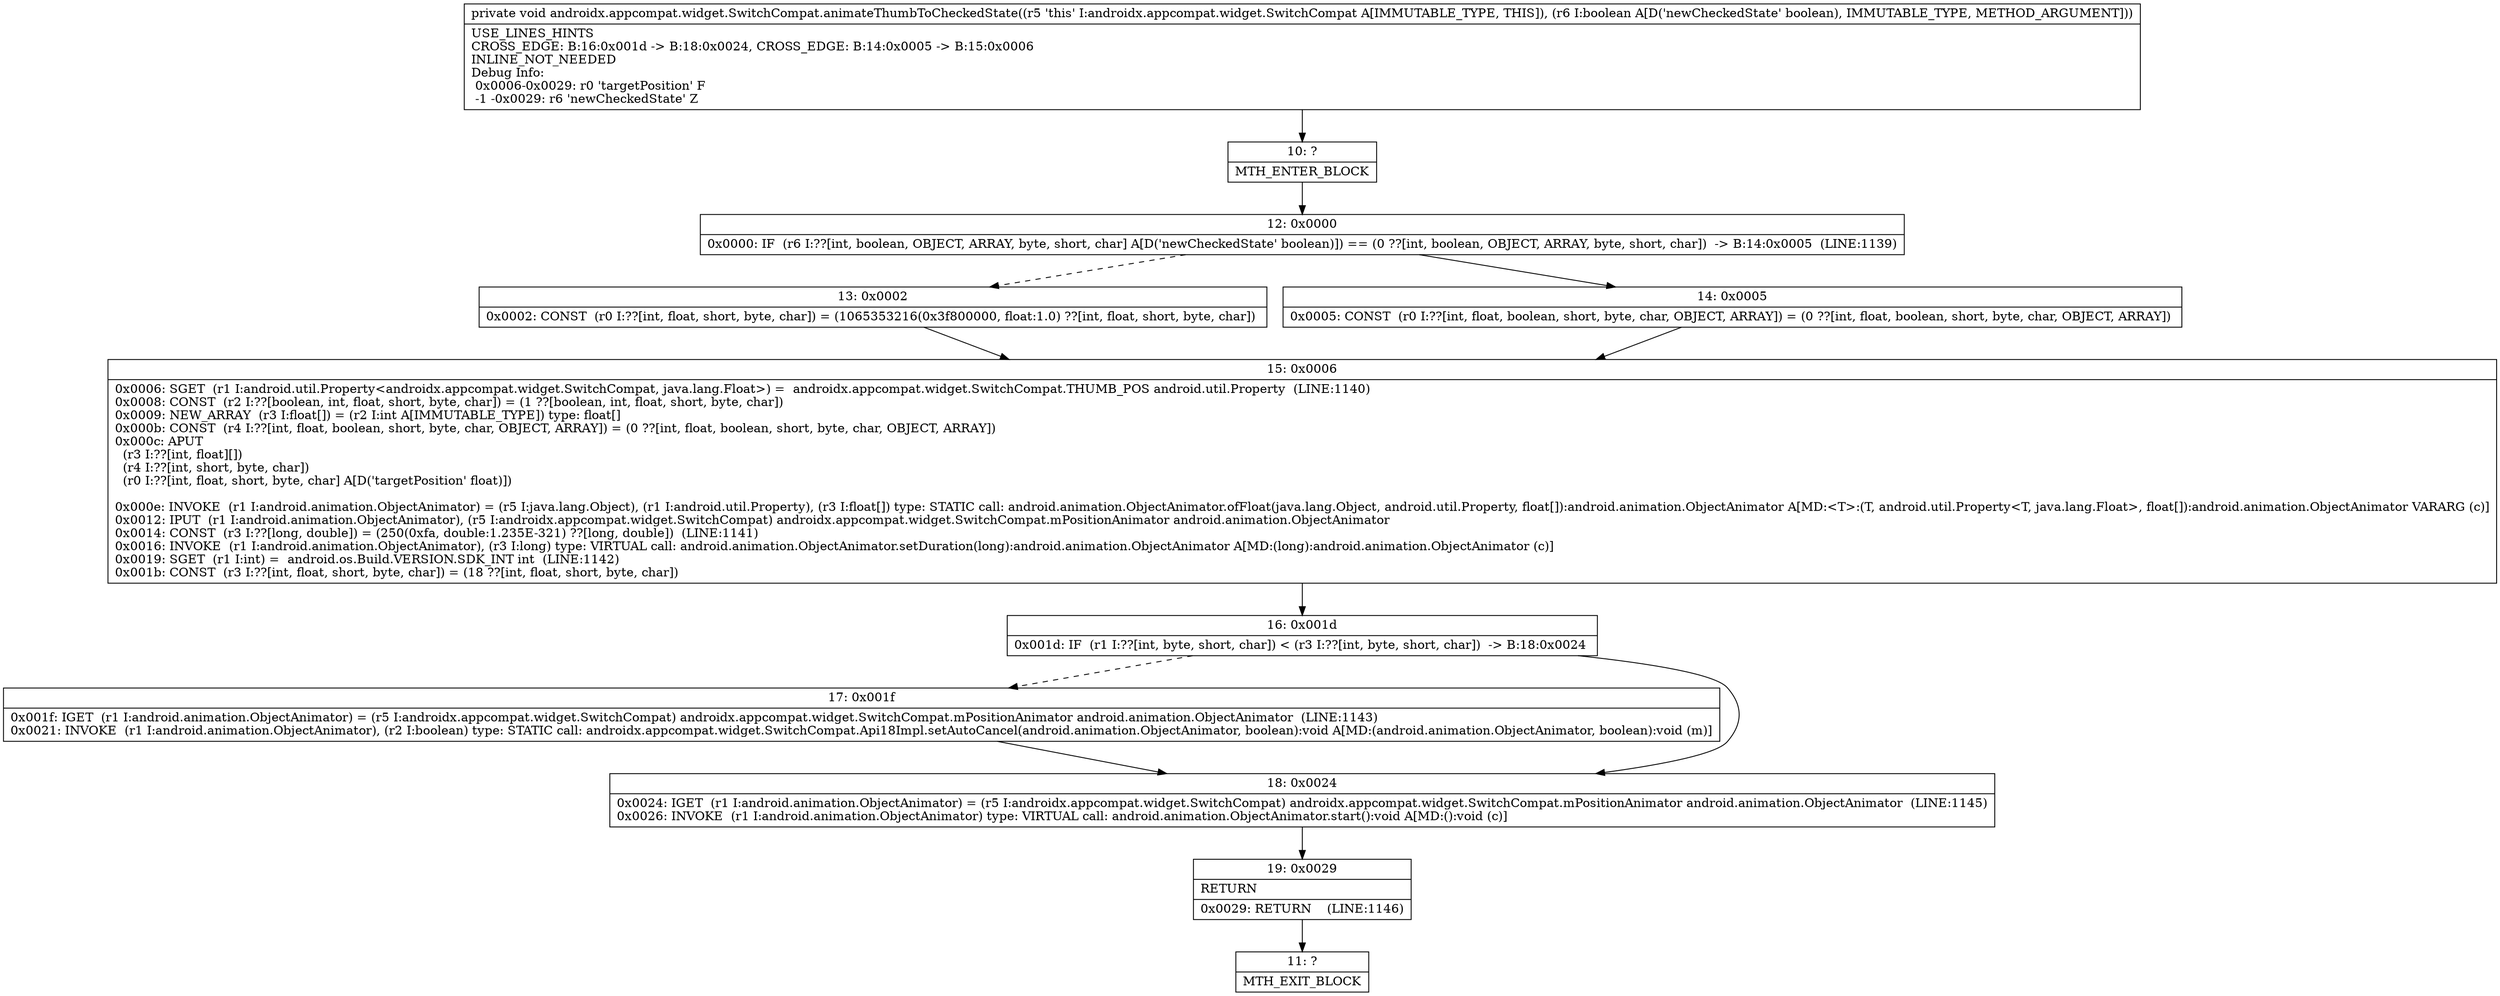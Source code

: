 digraph "CFG forandroidx.appcompat.widget.SwitchCompat.animateThumbToCheckedState(Z)V" {
Node_10 [shape=record,label="{10\:\ ?|MTH_ENTER_BLOCK\l}"];
Node_12 [shape=record,label="{12\:\ 0x0000|0x0000: IF  (r6 I:??[int, boolean, OBJECT, ARRAY, byte, short, char] A[D('newCheckedState' boolean)]) == (0 ??[int, boolean, OBJECT, ARRAY, byte, short, char])  \-\> B:14:0x0005  (LINE:1139)\l}"];
Node_13 [shape=record,label="{13\:\ 0x0002|0x0002: CONST  (r0 I:??[int, float, short, byte, char]) = (1065353216(0x3f800000, float:1.0) ??[int, float, short, byte, char]) \l}"];
Node_15 [shape=record,label="{15\:\ 0x0006|0x0006: SGET  (r1 I:android.util.Property\<androidx.appcompat.widget.SwitchCompat, java.lang.Float\>) =  androidx.appcompat.widget.SwitchCompat.THUMB_POS android.util.Property  (LINE:1140)\l0x0008: CONST  (r2 I:??[boolean, int, float, short, byte, char]) = (1 ??[boolean, int, float, short, byte, char]) \l0x0009: NEW_ARRAY  (r3 I:float[]) = (r2 I:int A[IMMUTABLE_TYPE]) type: float[] \l0x000b: CONST  (r4 I:??[int, float, boolean, short, byte, char, OBJECT, ARRAY]) = (0 ??[int, float, boolean, short, byte, char, OBJECT, ARRAY]) \l0x000c: APUT  \l  (r3 I:??[int, float][])\l  (r4 I:??[int, short, byte, char])\l  (r0 I:??[int, float, short, byte, char] A[D('targetPosition' float)])\l \l0x000e: INVOKE  (r1 I:android.animation.ObjectAnimator) = (r5 I:java.lang.Object), (r1 I:android.util.Property), (r3 I:float[]) type: STATIC call: android.animation.ObjectAnimator.ofFloat(java.lang.Object, android.util.Property, float[]):android.animation.ObjectAnimator A[MD:\<T\>:(T, android.util.Property\<T, java.lang.Float\>, float[]):android.animation.ObjectAnimator VARARG (c)]\l0x0012: IPUT  (r1 I:android.animation.ObjectAnimator), (r5 I:androidx.appcompat.widget.SwitchCompat) androidx.appcompat.widget.SwitchCompat.mPositionAnimator android.animation.ObjectAnimator \l0x0014: CONST  (r3 I:??[long, double]) = (250(0xfa, double:1.235E\-321) ??[long, double])  (LINE:1141)\l0x0016: INVOKE  (r1 I:android.animation.ObjectAnimator), (r3 I:long) type: VIRTUAL call: android.animation.ObjectAnimator.setDuration(long):android.animation.ObjectAnimator A[MD:(long):android.animation.ObjectAnimator (c)]\l0x0019: SGET  (r1 I:int) =  android.os.Build.VERSION.SDK_INT int  (LINE:1142)\l0x001b: CONST  (r3 I:??[int, float, short, byte, char]) = (18 ??[int, float, short, byte, char]) \l}"];
Node_16 [shape=record,label="{16\:\ 0x001d|0x001d: IF  (r1 I:??[int, byte, short, char]) \< (r3 I:??[int, byte, short, char])  \-\> B:18:0x0024 \l}"];
Node_17 [shape=record,label="{17\:\ 0x001f|0x001f: IGET  (r1 I:android.animation.ObjectAnimator) = (r5 I:androidx.appcompat.widget.SwitchCompat) androidx.appcompat.widget.SwitchCompat.mPositionAnimator android.animation.ObjectAnimator  (LINE:1143)\l0x0021: INVOKE  (r1 I:android.animation.ObjectAnimator), (r2 I:boolean) type: STATIC call: androidx.appcompat.widget.SwitchCompat.Api18Impl.setAutoCancel(android.animation.ObjectAnimator, boolean):void A[MD:(android.animation.ObjectAnimator, boolean):void (m)]\l}"];
Node_18 [shape=record,label="{18\:\ 0x0024|0x0024: IGET  (r1 I:android.animation.ObjectAnimator) = (r5 I:androidx.appcompat.widget.SwitchCompat) androidx.appcompat.widget.SwitchCompat.mPositionAnimator android.animation.ObjectAnimator  (LINE:1145)\l0x0026: INVOKE  (r1 I:android.animation.ObjectAnimator) type: VIRTUAL call: android.animation.ObjectAnimator.start():void A[MD:():void (c)]\l}"];
Node_19 [shape=record,label="{19\:\ 0x0029|RETURN\l|0x0029: RETURN    (LINE:1146)\l}"];
Node_11 [shape=record,label="{11\:\ ?|MTH_EXIT_BLOCK\l}"];
Node_14 [shape=record,label="{14\:\ 0x0005|0x0005: CONST  (r0 I:??[int, float, boolean, short, byte, char, OBJECT, ARRAY]) = (0 ??[int, float, boolean, short, byte, char, OBJECT, ARRAY]) \l}"];
MethodNode[shape=record,label="{private void androidx.appcompat.widget.SwitchCompat.animateThumbToCheckedState((r5 'this' I:androidx.appcompat.widget.SwitchCompat A[IMMUTABLE_TYPE, THIS]), (r6 I:boolean A[D('newCheckedState' boolean), IMMUTABLE_TYPE, METHOD_ARGUMENT]))  | USE_LINES_HINTS\lCROSS_EDGE: B:16:0x001d \-\> B:18:0x0024, CROSS_EDGE: B:14:0x0005 \-\> B:15:0x0006\lINLINE_NOT_NEEDED\lDebug Info:\l  0x0006\-0x0029: r0 'targetPosition' F\l  \-1 \-0x0029: r6 'newCheckedState' Z\l}"];
MethodNode -> Node_10;Node_10 -> Node_12;
Node_12 -> Node_13[style=dashed];
Node_12 -> Node_14;
Node_13 -> Node_15;
Node_15 -> Node_16;
Node_16 -> Node_17[style=dashed];
Node_16 -> Node_18;
Node_17 -> Node_18;
Node_18 -> Node_19;
Node_19 -> Node_11;
Node_14 -> Node_15;
}

